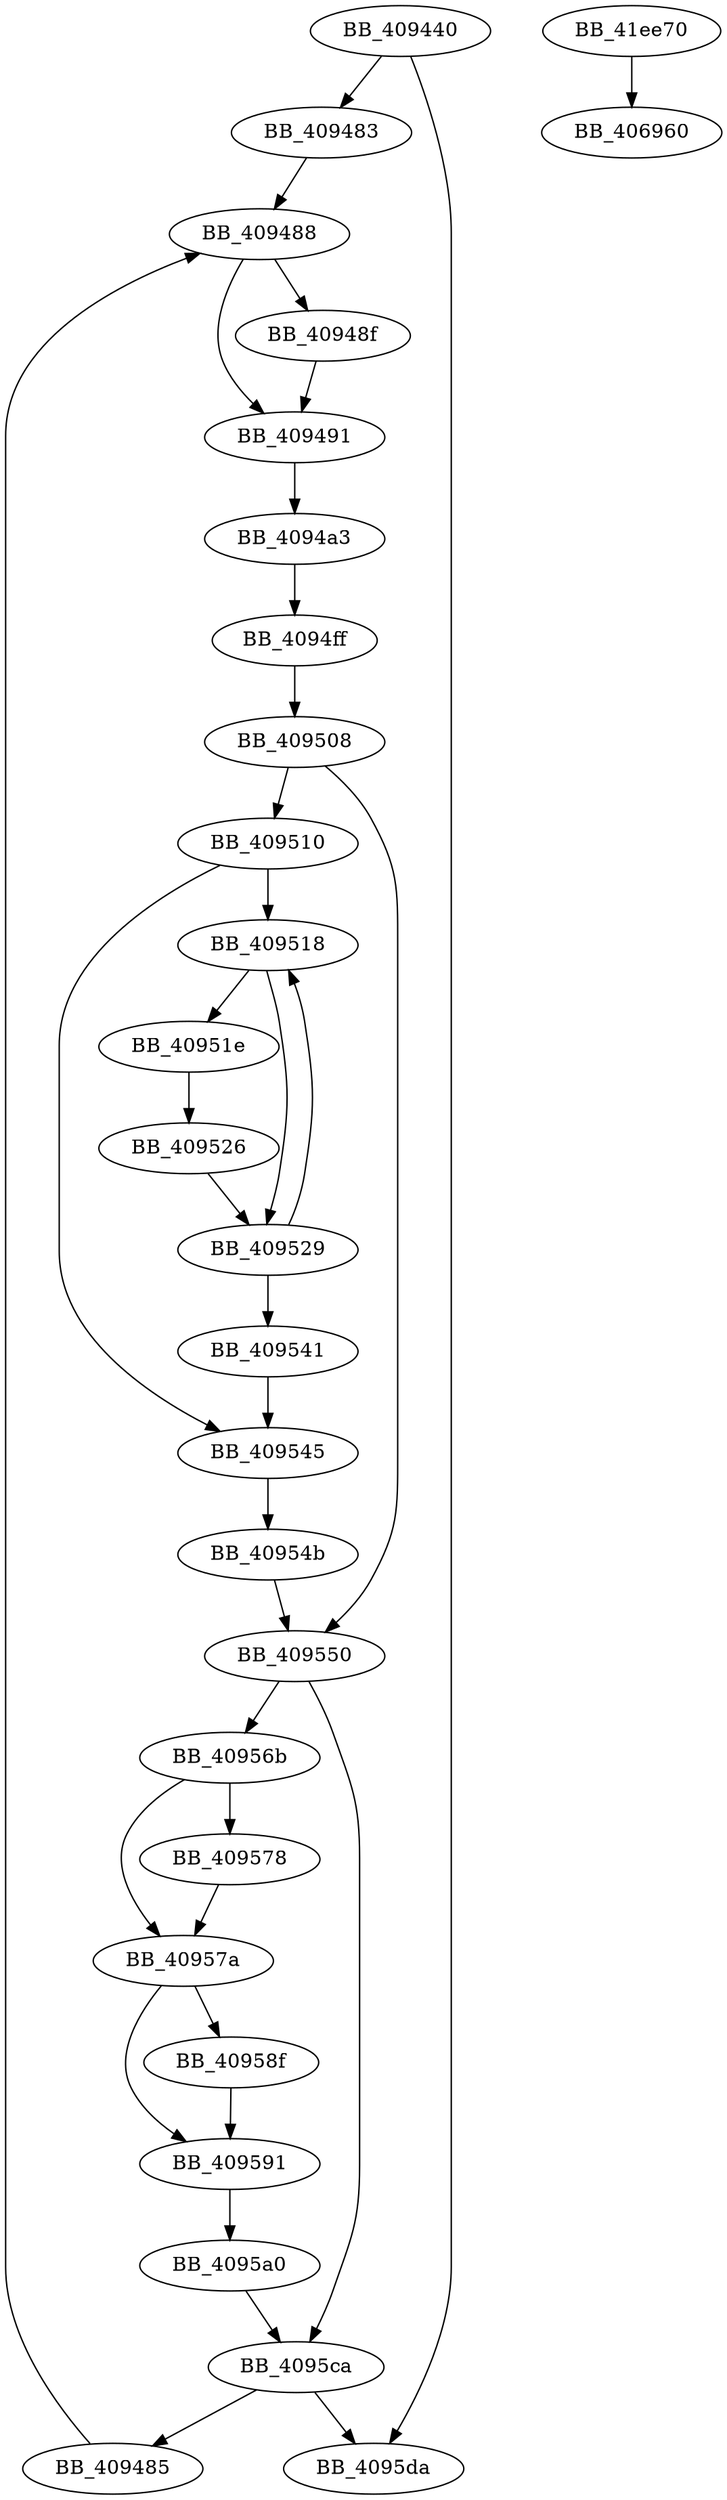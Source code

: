 DiGraph sub_409440{
BB_409440->BB_409483
BB_409440->BB_4095da
BB_409483->BB_409488
BB_409485->BB_409488
BB_409488->BB_40948f
BB_409488->BB_409491
BB_40948f->BB_409491
BB_409491->BB_4094a3
BB_4094a3->BB_4094ff
BB_4094ff->BB_409508
BB_409508->BB_409510
BB_409508->BB_409550
BB_409510->BB_409518
BB_409510->BB_409545
BB_409518->BB_40951e
BB_409518->BB_409529
BB_40951e->BB_409526
BB_409526->BB_409529
BB_409529->BB_409518
BB_409529->BB_409541
BB_409541->BB_409545
BB_409545->BB_40954b
BB_40954b->BB_409550
BB_409550->BB_40956b
BB_409550->BB_4095ca
BB_40956b->BB_409578
BB_40956b->BB_40957a
BB_409578->BB_40957a
BB_40957a->BB_40958f
BB_40957a->BB_409591
BB_40958f->BB_409591
BB_409591->BB_4095a0
BB_4095a0->BB_4095ca
BB_4095ca->BB_409485
BB_4095ca->BB_4095da
BB_41ee70->BB_406960
}
